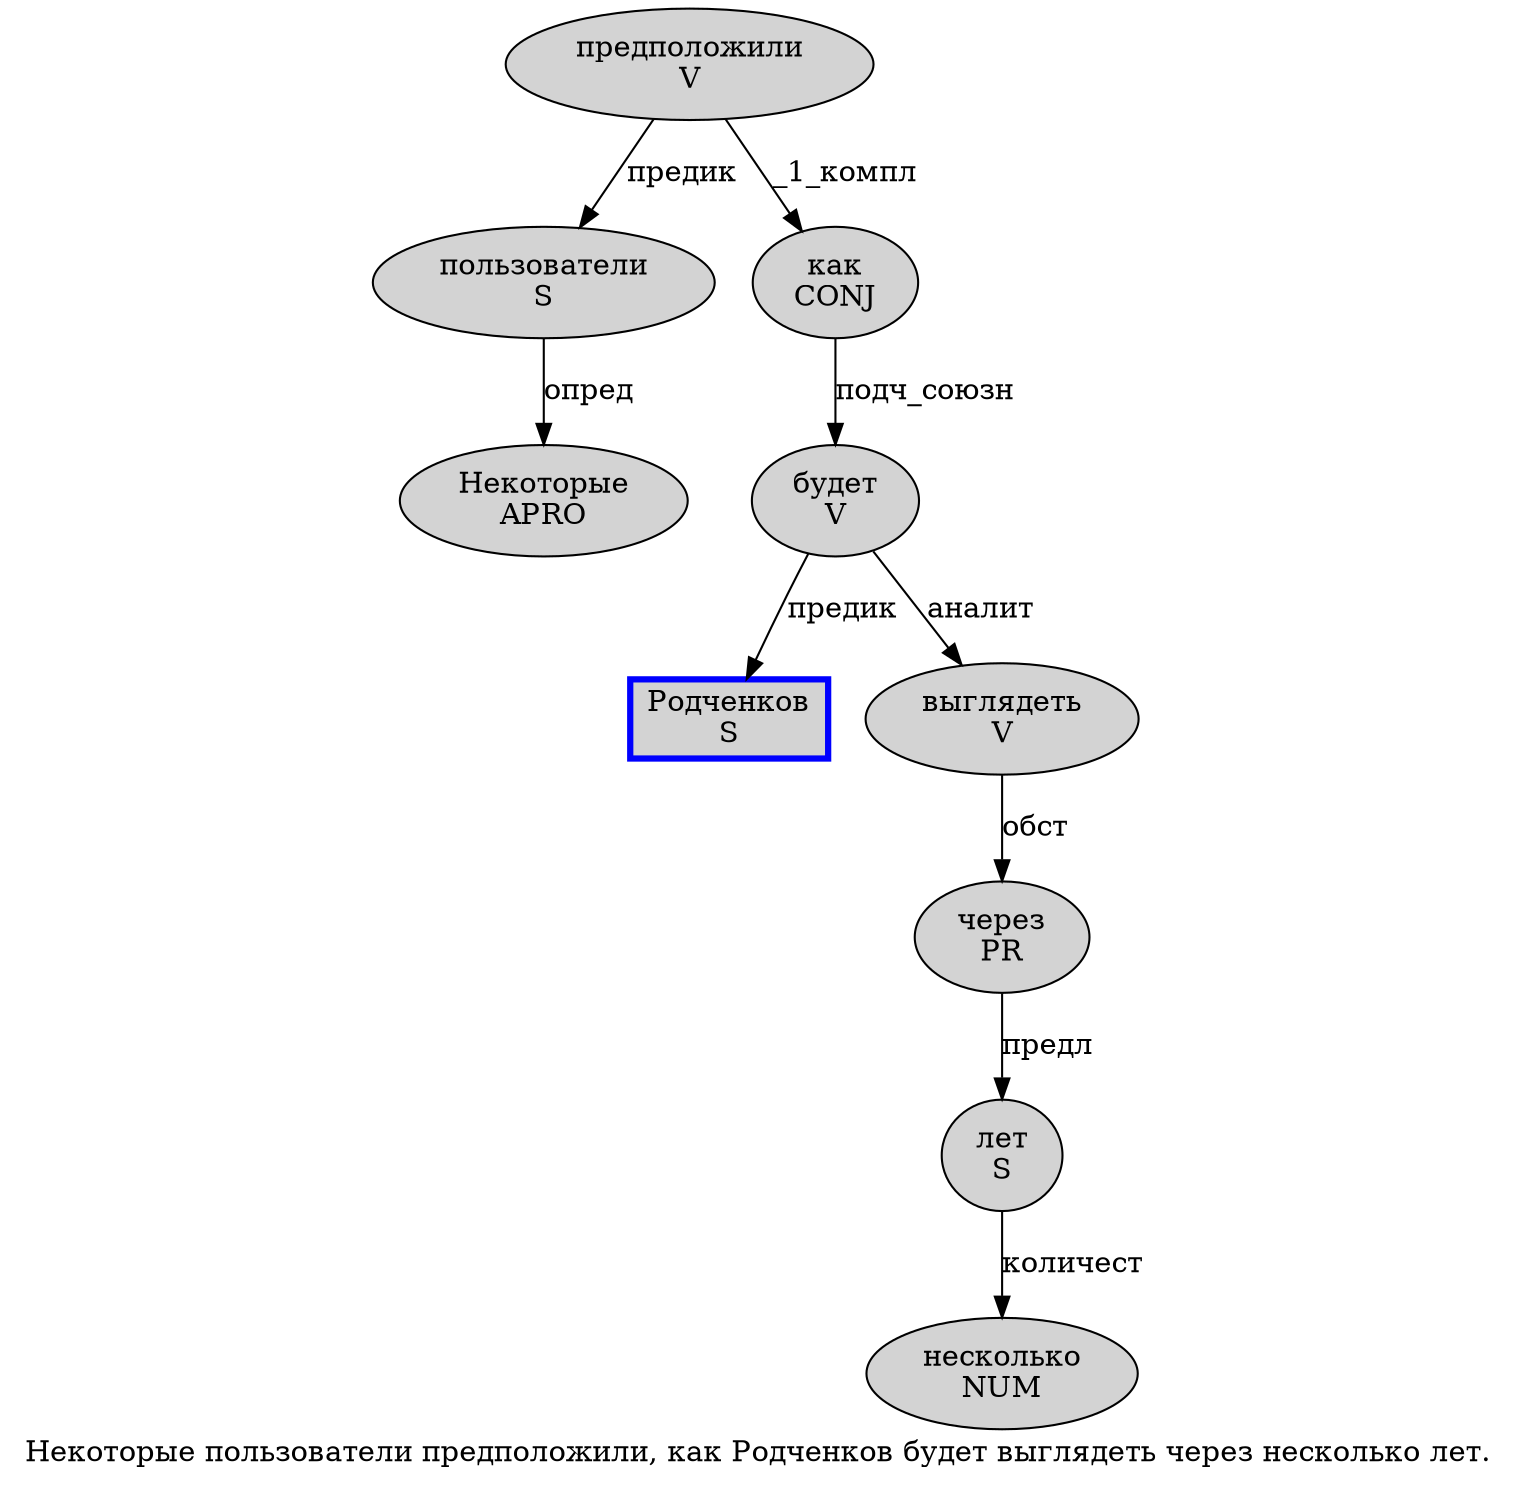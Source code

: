 digraph SENTENCE_419 {
	graph [label="Некоторые пользователи предположили, как Родченков будет выглядеть через несколько лет."]
	node [style=filled]
		0 [label="Некоторые
APRO" color="" fillcolor=lightgray penwidth=1 shape=ellipse]
		1 [label="пользователи
S" color="" fillcolor=lightgray penwidth=1 shape=ellipse]
		2 [label="предположили
V" color="" fillcolor=lightgray penwidth=1 shape=ellipse]
		4 [label="как
CONJ" color="" fillcolor=lightgray penwidth=1 shape=ellipse]
		5 [label="Родченков
S" color=blue fillcolor=lightgray penwidth=3 shape=box]
		6 [label="будет
V" color="" fillcolor=lightgray penwidth=1 shape=ellipse]
		7 [label="выглядеть
V" color="" fillcolor=lightgray penwidth=1 shape=ellipse]
		8 [label="через
PR" color="" fillcolor=lightgray penwidth=1 shape=ellipse]
		9 [label="несколько
NUM" color="" fillcolor=lightgray penwidth=1 shape=ellipse]
		10 [label="лет
S" color="" fillcolor=lightgray penwidth=1 shape=ellipse]
			1 -> 0 [label="опред"]
			6 -> 5 [label="предик"]
			6 -> 7 [label="аналит"]
			2 -> 1 [label="предик"]
			2 -> 4 [label="_1_компл"]
			10 -> 9 [label="количест"]
			7 -> 8 [label="обст"]
			8 -> 10 [label="предл"]
			4 -> 6 [label="подч_союзн"]
}
